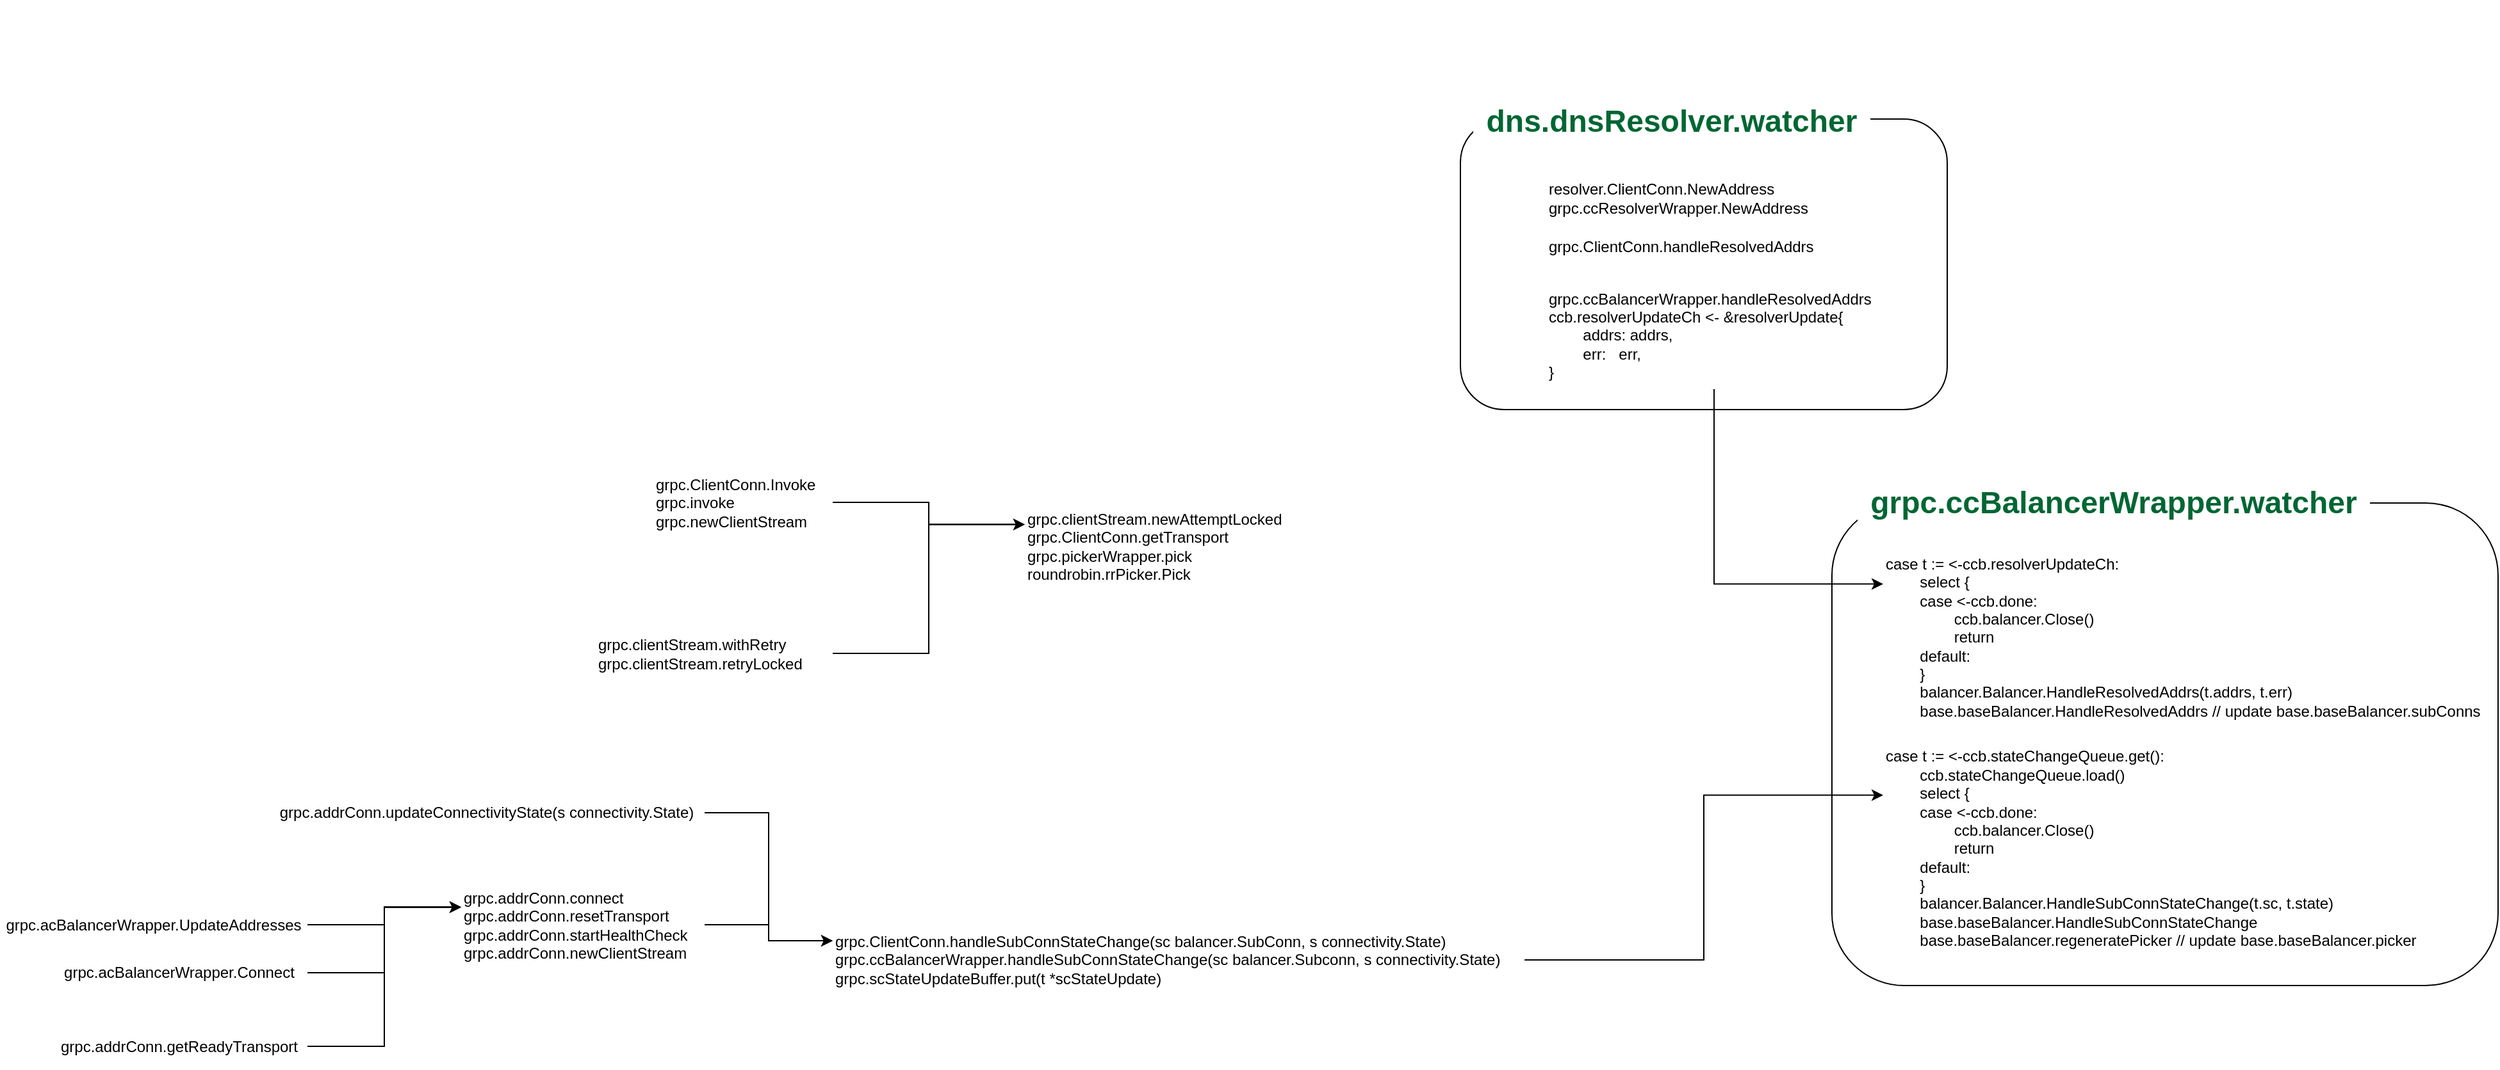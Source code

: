 <mxfile version="12.1.3" type="device" pages="1"><diagram id="Tgfebgjp0h0FyqX1u4uz" name="第 1 页"><mxGraphModel dx="3080" dy="860" grid="1" gridSize="10" guides="1" tooltips="1" connect="1" arrows="1" fold="1" page="1" pageScale="1" pageWidth="827" pageHeight="1169" math="0" shadow="0"><root><mxCell id="0"/><mxCell id="1" parent="0"/><mxCell id="QDKApGj4izRIMhPCz3qB-9" value="" style="rounded=1;whiteSpace=wrap;html=1;" vertex="1" parent="1"><mxGeometry x="40" y="183" width="380" height="227" as="geometry"/></mxCell><mxCell id="QDKApGj4izRIMhPCz3qB-14" value="" style="rounded=1;whiteSpace=wrap;html=1;strokeWidth=1;strokeColor=none;" vertex="1" parent="1"><mxGeometry x="290" y="90" width="160" height="50" as="geometry"/></mxCell><mxCell id="QDKApGj4izRIMhPCz3qB-16" value="&lt;span style=&quot;font-size: 24px ; font-weight: 700&quot;&gt;dns.dnsResolver.watcher&lt;/span&gt;" style="rounded=1;whiteSpace=wrap;html=1;strokeWidth=1;strokeColor=none;fontColor=#006633;" vertex="1" parent="1"><mxGeometry x="50" y="160" width="310" height="50" as="geometry"/></mxCell><mxCell id="QDKApGj4izRIMhPCz3qB-18" value="" style="rounded=1;whiteSpace=wrap;html=1;" vertex="1" parent="1"><mxGeometry x="330" y="483" width="520" height="377" as="geometry"/></mxCell><mxCell id="QDKApGj4izRIMhPCz3qB-19" value="&lt;span style=&quot;font-size: 24px ; font-weight: 700&quot;&gt;grpc.ccBalancerWrapper.watcher&lt;/span&gt;" style="rounded=1;whiteSpace=wrap;html=1;strokeWidth=1;strokeColor=none;fontColor=#006633;" vertex="1" parent="1"><mxGeometry x="350" y="460" width="400" height="45" as="geometry"/></mxCell><mxCell id="QDKApGj4izRIMhPCz3qB-22" value="&lt;div&gt;case t := &amp;lt;-ccb.resolverUpdateCh:&lt;/div&gt;&lt;div&gt;&lt;span style=&quot;white-space: pre&quot;&gt;&#9;&lt;/span&gt;select {&lt;/div&gt;&lt;div&gt;&lt;span style=&quot;white-space: pre&quot;&gt;&#9;&lt;/span&gt;case &amp;lt;-ccb.done:&lt;/div&gt;&lt;div&gt;&lt;span style=&quot;white-space: pre&quot;&gt;&#9;&#9;&lt;/span&gt;ccb.balancer.Close()&lt;/div&gt;&lt;div&gt;&lt;span style=&quot;white-space: pre&quot;&gt;&#9;&#9;&lt;/span&gt;return&lt;/div&gt;&lt;div&gt;&lt;span style=&quot;white-space: pre&quot;&gt;&#9;&lt;/span&gt;default:&lt;/div&gt;&lt;div&gt;&lt;span style=&quot;white-space: pre&quot;&gt;&#9;&lt;/span&gt;}&lt;/div&gt;&lt;div&gt;&lt;div&gt;&amp;nbsp; &amp;nbsp; &amp;nbsp; &amp;nbsp; balancer.Balancer.HandleResolvedAddrs(t.addrs, t.err)&lt;/div&gt;&lt;div&gt;&amp;nbsp; &amp;nbsp; &amp;nbsp; &amp;nbsp; base.baseBalancer.HandleResolvedAddrs // update base.baseBalancer.subConns&lt;/div&gt;&lt;/div&gt;" style="text;html=1;strokeColor=none;fillColor=none;align=left;verticalAlign=middle;whiteSpace=wrap;rounded=0;fontColor=#000000;" vertex="1" parent="1"><mxGeometry x="370" y="505" width="470" height="165" as="geometry"/></mxCell><mxCell id="QDKApGj4izRIMhPCz3qB-24" value="&lt;div&gt;resolver.ClientConn.NewAddress &lt;span&gt;grpc.ccResolverWrapper.NewAddress&lt;/span&gt;&lt;/div&gt;" style="text;html=1;strokeColor=none;fillColor=none;align=left;verticalAlign=middle;whiteSpace=wrap;rounded=0;fontColor=#000000;" vertex="1" parent="1"><mxGeometry x="106.5" y="220" width="240" height="50" as="geometry"/></mxCell><mxCell id="QDKApGj4izRIMhPCz3qB-25" value="grpc.ClientConn.handleResolvedAddrs" style="text;html=1;strokeColor=none;fillColor=none;align=left;verticalAlign=middle;whiteSpace=wrap;rounded=0;fontColor=#000000;" vertex="1" parent="1"><mxGeometry x="107" y="270" width="230" height="25" as="geometry"/></mxCell><mxCell id="QDKApGj4izRIMhPCz3qB-26" value="&lt;div&gt;grpc.ccBalancerWrapper.handleResolvedAddrs&lt;/div&gt;&lt;div&gt;ccb.resolverUpdateCh &amp;lt;- &amp;amp;resolverUpdate{&lt;/div&gt;&lt;div&gt;&lt;span style=&quot;white-space: pre&quot;&gt;&#9;&lt;/span&gt;addrs: addrs,&lt;/div&gt;&lt;div&gt;&lt;span style=&quot;white-space: pre&quot;&gt;&#9;&lt;/span&gt;err:&amp;nbsp; &amp;nbsp;err,&lt;/div&gt;&lt;div&gt;}&lt;/div&gt;" style="text;html=1;strokeColor=none;fillColor=none;align=left;verticalAlign=middle;whiteSpace=wrap;rounded=0;fontColor=#000000;" vertex="1" parent="1"><mxGeometry x="106.5" y="310" width="263" height="84" as="geometry"/></mxCell><mxCell id="QDKApGj4izRIMhPCz3qB-21" style="edgeStyle=orthogonalEdgeStyle;rounded=0;orthogonalLoop=1;jettySize=auto;html=1;fontColor=#006633;exitX=0.5;exitY=1;exitDx=0;exitDy=0;entryX=0;entryY=0.25;entryDx=0;entryDy=0;" edge="1" parent="1" source="QDKApGj4izRIMhPCz3qB-26" target="QDKApGj4izRIMhPCz3qB-22"><mxGeometry relative="1" as="geometry"><mxPoint x="335" y="495" as="sourcePoint"/></mxGeometry></mxCell><mxCell id="QDKApGj4izRIMhPCz3qB-30" value="&lt;div&gt;case t := &amp;lt;-ccb.stateChangeQueue.get():&lt;/div&gt;&lt;div&gt;&lt;span style=&quot;white-space: pre&quot;&gt;&#9;&lt;/span&gt;ccb.stateChangeQueue.load()&lt;/div&gt;&lt;div&gt;&lt;span style=&quot;white-space: pre&quot;&gt;&#9;&lt;/span&gt;select {&lt;/div&gt;&lt;div&gt;&lt;span style=&quot;white-space: pre&quot;&gt;&#9;&lt;/span&gt;case &amp;lt;-ccb.done:&lt;/div&gt;&lt;div&gt;&lt;span style=&quot;white-space: pre&quot;&gt;&#9;&#9;&lt;/span&gt;ccb.balancer.Close()&lt;/div&gt;&lt;div&gt;&lt;span style=&quot;white-space: pre&quot;&gt;&#9;&#9;&lt;/span&gt;return&lt;/div&gt;&lt;div&gt;&lt;span style=&quot;white-space: pre&quot;&gt;&#9;&lt;/span&gt;default:&lt;/div&gt;&lt;div&gt;&lt;span style=&quot;white-space: pre&quot;&gt;&#9;&lt;/span&gt;}&lt;/div&gt;&lt;div&gt;&lt;span style=&quot;white-space: pre&quot;&gt;&#9;&lt;/span&gt;balancer.Balancer.HandleSubConnStateChange(t.sc, t.state)&lt;/div&gt;&lt;div&gt;&amp;nbsp; &amp;nbsp; &amp;nbsp; &amp;nbsp; base.baseBalancer.HandleSubConnStateChange&lt;/div&gt;&lt;div&gt;&amp;nbsp; &amp;nbsp; &amp;nbsp; &amp;nbsp; base.baseBalancer.regeneratePicker // update base.baseBalancer.picker&lt;/div&gt;" style="text;html=1;strokeColor=none;fillColor=none;align=left;verticalAlign=middle;whiteSpace=wrap;rounded=0;fontColor=#000000;" vertex="1" parent="1"><mxGeometry x="370" y="670" width="470" height="165" as="geometry"/></mxCell><mxCell id="QDKApGj4izRIMhPCz3qB-34" style="edgeStyle=orthogonalEdgeStyle;rounded=0;orthogonalLoop=1;jettySize=auto;html=1;entryX=0;entryY=0.25;entryDx=0;entryDy=0;fontColor=#000000;" edge="1" parent="1" source="QDKApGj4izRIMhPCz3qB-31" target="QDKApGj4izRIMhPCz3qB-30"><mxGeometry relative="1" as="geometry"/></mxCell><mxCell id="QDKApGj4izRIMhPCz3qB-31" value="grpc.ClientConn.handleSubConnStateChange(sc balancer.SubConn, s connectivity.State)&lt;br&gt;grpc.ccBalancerWrapper.handleSubConnStateChange(sc balancer.Subconn, s connectivity.State)&lt;br&gt;grpc.scStateUpdateBuffer.put(t *scStateUpdate)" style="text;html=1;strokeColor=none;fillColor=none;align=left;verticalAlign=middle;whiteSpace=wrap;rounded=0;fontColor=#000000;" vertex="1" parent="1"><mxGeometry x="-450" y="810" width="540" height="60" as="geometry"/></mxCell><mxCell id="QDKApGj4izRIMhPCz3qB-36" style="edgeStyle=orthogonalEdgeStyle;rounded=0;orthogonalLoop=1;jettySize=auto;html=1;entryX=0;entryY=0.25;entryDx=0;entryDy=0;fontColor=#000000;" edge="1" parent="1" source="QDKApGj4izRIMhPCz3qB-35" target="QDKApGj4izRIMhPCz3qB-31"><mxGeometry relative="1" as="geometry"/></mxCell><mxCell id="QDKApGj4izRIMhPCz3qB-35" value="grpc.addrConn.connect&lt;br&gt;grpc.addrConn.resetTransport&lt;br&gt;grpc.addrConn.startHealthCheck&lt;br&gt;grpc.addrConn.newClientStream" style="text;html=1;strokeColor=none;fillColor=none;align=left;verticalAlign=middle;whiteSpace=wrap;rounded=0;fontColor=#000000;" vertex="1" parent="1"><mxGeometry x="-740" y="785" width="190" height="55" as="geometry"/></mxCell><mxCell id="QDKApGj4izRIMhPCz3qB-38" style="edgeStyle=orthogonalEdgeStyle;rounded=0;orthogonalLoop=1;jettySize=auto;html=1;entryX=0;entryY=0.25;entryDx=0;entryDy=0;fontColor=#000000;" edge="1" parent="1" source="QDKApGj4izRIMhPCz3qB-37" target="QDKApGj4izRIMhPCz3qB-31"><mxGeometry relative="1" as="geometry"/></mxCell><mxCell id="QDKApGj4izRIMhPCz3qB-37" value="grpc.addrConn.updateConnectivityState(s connectivity.State)" style="text;html=1;strokeColor=none;fillColor=none;align=center;verticalAlign=middle;whiteSpace=wrap;rounded=0;fontColor=#000000;" vertex="1" parent="1"><mxGeometry x="-890" y="710" width="340" height="30" as="geometry"/></mxCell><mxCell id="QDKApGj4izRIMhPCz3qB-39" value="grpc.clientStream.newAttemptLocked&lt;br&gt;grpc.ClientConn.getTransport&lt;br&gt;grpc.pickerWrapper.pick&lt;br&gt;roundrobin.rrPicker.Pick" style="text;html=1;strokeColor=none;fillColor=none;align=left;verticalAlign=middle;whiteSpace=wrap;rounded=0;fontColor=#000000;" vertex="1" parent="1"><mxGeometry x="-300" y="483" width="210" height="67" as="geometry"/></mxCell><mxCell id="QDKApGj4izRIMhPCz3qB-41" style="edgeStyle=orthogonalEdgeStyle;rounded=0;orthogonalLoop=1;jettySize=auto;html=1;entryX=0;entryY=0.25;entryDx=0;entryDy=0;fontColor=#000000;" edge="1" parent="1" source="QDKApGj4izRIMhPCz3qB-40" target="QDKApGj4izRIMhPCz3qB-39"><mxGeometry relative="1" as="geometry"/></mxCell><mxCell id="QDKApGj4izRIMhPCz3qB-40" value="grpc.ClientConn.Invoke&lt;br&gt;grpc.invoke&lt;br&gt;grpc.newClientStream" style="text;html=1;strokeColor=none;fillColor=none;align=left;verticalAlign=middle;whiteSpace=wrap;rounded=0;fontColor=#000000;" vertex="1" parent="1"><mxGeometry x="-590" y="460" width="140" height="45" as="geometry"/></mxCell><mxCell id="QDKApGj4izRIMhPCz3qB-43" style="edgeStyle=orthogonalEdgeStyle;rounded=0;orthogonalLoop=1;jettySize=auto;html=1;entryX=0;entryY=0.25;entryDx=0;entryDy=0;fontColor=#000000;" edge="1" parent="1" source="QDKApGj4izRIMhPCz3qB-42" target="QDKApGj4izRIMhPCz3qB-39"><mxGeometry relative="1" as="geometry"/></mxCell><mxCell id="QDKApGj4izRIMhPCz3qB-42" value="grpc.clientStream.withRetry&lt;br&gt;grpc.clientStream.retryLocked" style="text;html=1;strokeColor=none;fillColor=none;align=left;verticalAlign=middle;whiteSpace=wrap;rounded=0;fontColor=#000000;" vertex="1" parent="1"><mxGeometry x="-635" y="587.5" width="185" height="26" as="geometry"/></mxCell><mxCell id="QDKApGj4izRIMhPCz3qB-45" style="edgeStyle=orthogonalEdgeStyle;rounded=0;orthogonalLoop=1;jettySize=auto;html=1;entryX=0;entryY=0.25;entryDx=0;entryDy=0;fontColor=#000000;" edge="1" parent="1" source="QDKApGj4izRIMhPCz3qB-44" target="QDKApGj4izRIMhPCz3qB-35"><mxGeometry relative="1" as="geometry"/></mxCell><mxCell id="QDKApGj4izRIMhPCz3qB-44" value="grpc.addrConn.getReadyTransport" style="text;html=1;strokeColor=none;fillColor=none;align=center;verticalAlign=middle;whiteSpace=wrap;rounded=0;fontColor=#000000;" vertex="1" parent="1"><mxGeometry x="-1060" y="890" width="200" height="35" as="geometry"/></mxCell><mxCell id="QDKApGj4izRIMhPCz3qB-47" style="edgeStyle=orthogonalEdgeStyle;rounded=0;orthogonalLoop=1;jettySize=auto;html=1;entryX=0;entryY=0.25;entryDx=0;entryDy=0;fontColor=#000000;" edge="1" parent="1" source="QDKApGj4izRIMhPCz3qB-46" target="QDKApGj4izRIMhPCz3qB-35"><mxGeometry relative="1" as="geometry"/></mxCell><mxCell id="QDKApGj4izRIMhPCz3qB-46" value="grpc.acBalancerWrapper.Connect" style="text;html=1;strokeColor=none;fillColor=none;align=center;verticalAlign=middle;whiteSpace=wrap;rounded=0;fontColor=#000000;" vertex="1" parent="1"><mxGeometry x="-1060" y="840" width="200" height="20" as="geometry"/></mxCell><mxCell id="QDKApGj4izRIMhPCz3qB-49" style="edgeStyle=orthogonalEdgeStyle;rounded=0;orthogonalLoop=1;jettySize=auto;html=1;entryX=0;entryY=0.25;entryDx=0;entryDy=0;fontColor=#000000;" edge="1" parent="1" source="QDKApGj4izRIMhPCz3qB-48" target="QDKApGj4izRIMhPCz3qB-35"><mxGeometry relative="1" as="geometry"/></mxCell><mxCell id="QDKApGj4izRIMhPCz3qB-48" value="grpc.acBalancerWrapper.UpdateAddresses" style="text;html=1;strokeColor=none;fillColor=none;align=center;verticalAlign=middle;whiteSpace=wrap;rounded=0;fontColor=#000000;" vertex="1" parent="1"><mxGeometry x="-1100" y="803.5" width="240" height="18" as="geometry"/></mxCell></root></mxGraphModel></diagram></mxfile>